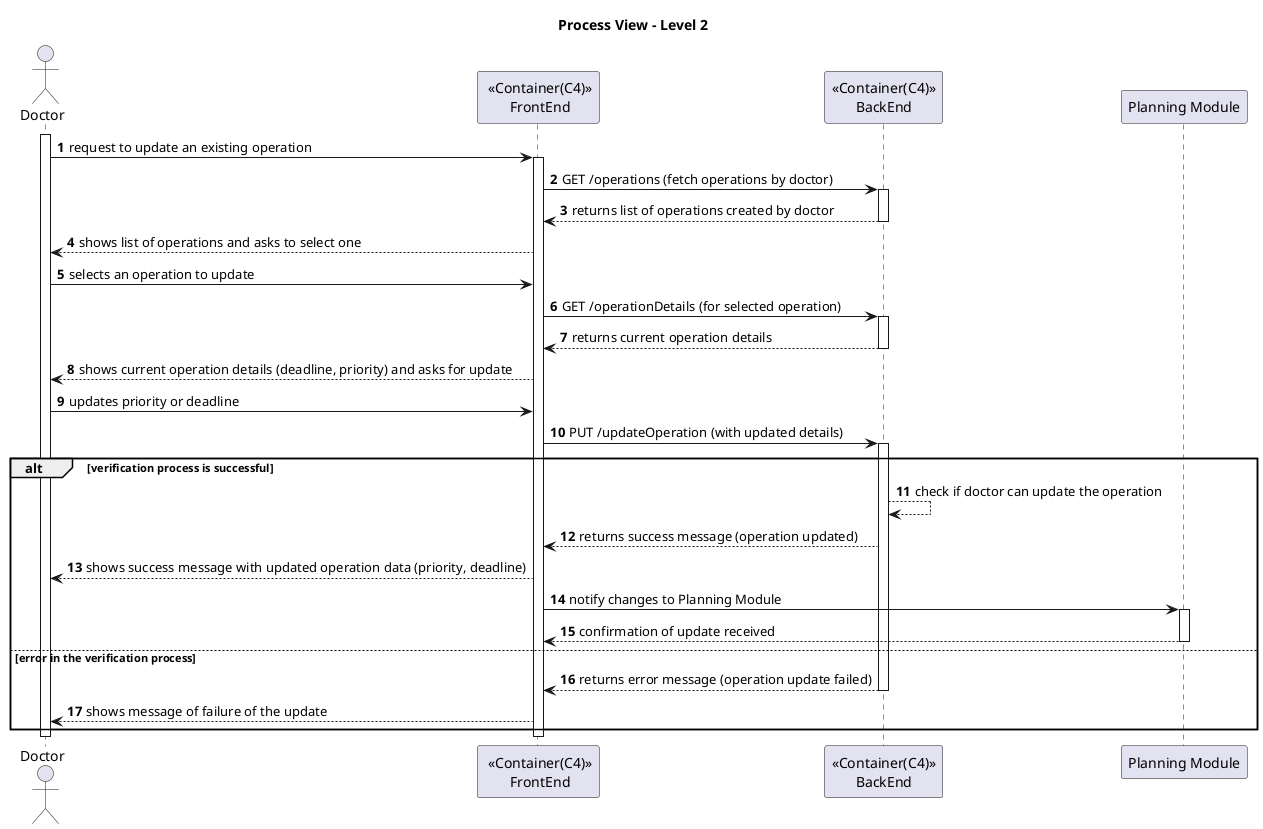 ﻿@startuml
'https://plantuml.com/sequence-diagram

autonumber
actor Doctor as doc
participant " <<Container(C4)>>\n FrontEnd" as sys
participant "<<Container(C4)>>\nBackEnd" as backEnd
participant "Planning Module" as planning

title Process View - Level 2


activate doc

doc -> sys: request to update an existing operation

activate sys


sys -> backEnd : GET /operations (fetch operations by doctor)

activate backEnd

backEnd --> sys : returns list of operations created by doctor

deactivate backEnd

sys --> doc: shows list of operations and asks to select one


doc -> sys: selects an operation to update


sys -> backEnd : GET /operationDetails (for selected operation)

activate backEnd

backEnd --> sys : returns current operation details

deactivate backEnd

sys --> doc: shows current operation details (deadline, priority) and asks for update


doc -> sys: updates priority or deadline


sys -> backEnd : PUT /updateOperation (with updated details)

activate backEnd

alt verification process is successful

    backEnd --> backEnd : check if doctor can update the operation

    backEnd --> sys: returns success message (operation updated)

    sys --> doc: shows success message with updated operation data (priority, deadline)

    sys -> planning : notify changes to Planning Module

    activate planning

    planning --> sys : confirmation of update received

    deactivate planning


else error in the verification process

    backEnd --> sys: returns error message (operation update failed)

    deactivate backEnd

    sys --> doc: shows message of failure of the update

end

deactivate sys
deactivate planning
deactivate doc

@enduml
